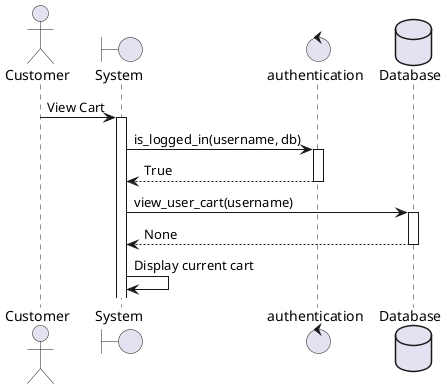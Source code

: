 @startuml viewCart
actor Customer
boundary "System" as system
control "authentication" as auth 
Database "Database" as db 
Customer -> system: View Cart
activate system
system -> auth: is_logged_in(username, db)
activate auth
auth --> system: True
deactivate auth
system -> db: view_user_cart(username)
activate db
db --> system: None
deactivate db
system -> system: Display current cart
@enduml 
